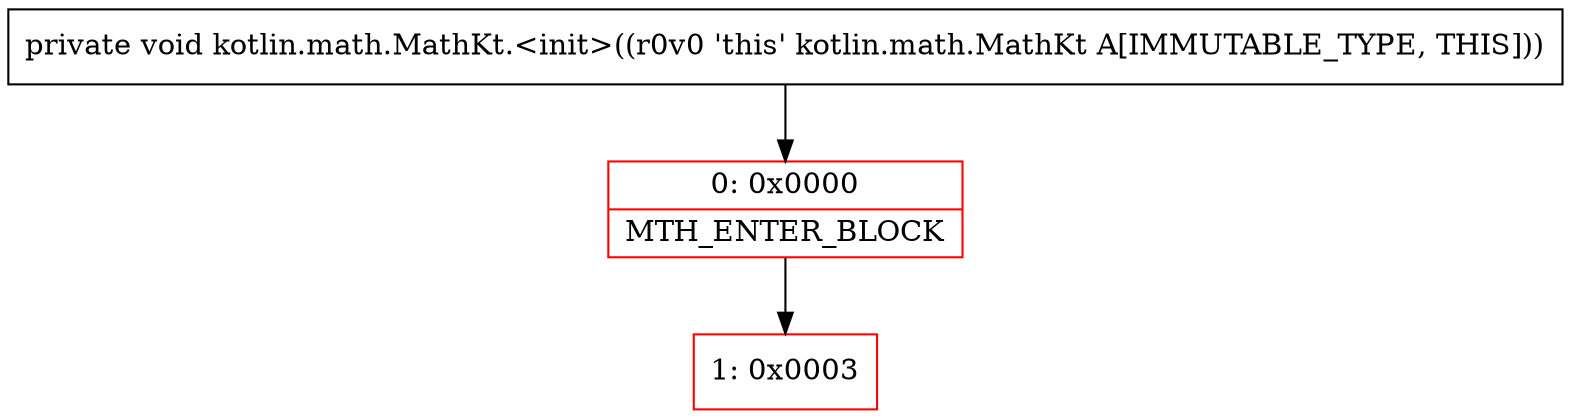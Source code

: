 digraph "CFG forkotlin.math.MathKt.\<init\>()V" {
subgraph cluster_Region_104965766 {
label = "R(0)";
node [shape=record,color=blue];
}
Node_0 [shape=record,color=red,label="{0\:\ 0x0000|MTH_ENTER_BLOCK\l}"];
Node_1 [shape=record,color=red,label="{1\:\ 0x0003}"];
MethodNode[shape=record,label="{private void kotlin.math.MathKt.\<init\>((r0v0 'this' kotlin.math.MathKt A[IMMUTABLE_TYPE, THIS])) }"];
MethodNode -> Node_0;
Node_0 -> Node_1;
}

